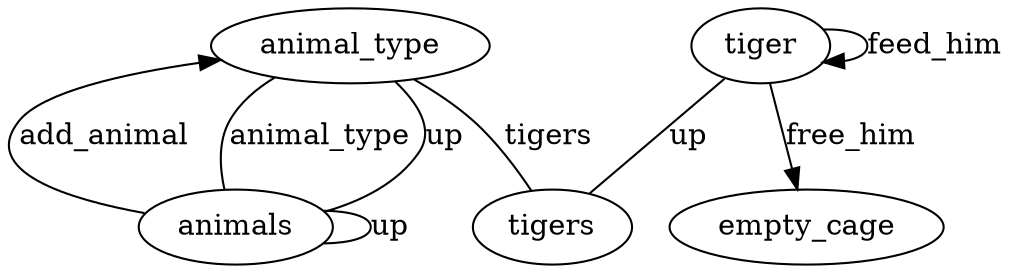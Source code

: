 digraph {
	
	  animal_type -> tigers [label="tigers" dir="none"];
  
	  animal_type -> animals [label="up" dir="none"];
  
	  animals -> animal_type [label="add_animal" dir=""];
  
	  animals -> animal_type [label="animal_type" dir="none"];
  
	  animals -> animals [label="up" dir="none"];
  
	  tiger -> empty_cage [label="free_him" dir=""];
  
	  tiger -> tiger [label="feed_him" dir=""];
  
	  tiger -> tigers [label="up" dir="none"];
  
}
